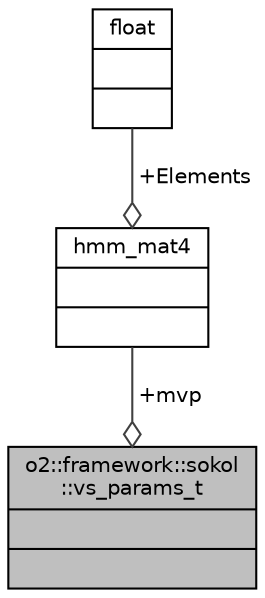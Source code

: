 digraph "o2::framework::sokol::vs_params_t"
{
 // INTERACTIVE_SVG=YES
  bgcolor="transparent";
  edge [fontname="Helvetica",fontsize="10",labelfontname="Helvetica",labelfontsize="10"];
  node [fontname="Helvetica",fontsize="10",shape=record];
  Node1 [label="{o2::framework::sokol\l::vs_params_t\n||}",height=0.2,width=0.4,color="black", fillcolor="grey75", style="filled", fontcolor="black"];
  Node2 -> Node1 [color="grey25",fontsize="10",style="solid",label=" +mvp" ,arrowhead="odiamond",fontname="Helvetica"];
  Node2 [label="{hmm_mat4\n||}",height=0.2,width=0.4,color="black",URL="$d1/d78/unionhmm__mat4.html"];
  Node3 -> Node2 [color="grey25",fontsize="10",style="solid",label=" +Elements" ,arrowhead="odiamond",fontname="Helvetica"];
  Node3 [label="{float\n||}",height=0.2,width=0.4,color="black",URL="$d4/dc3/classfloat.html"];
}
